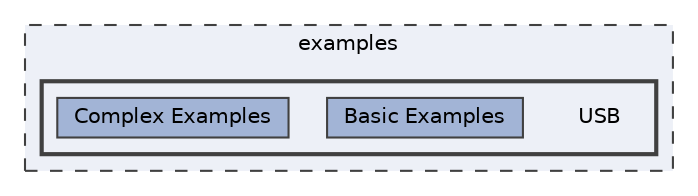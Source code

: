digraph "C:/Users/BIG/Documents/Arduino/Libraries/Bind/examples/USB"
{
 // LATEX_PDF_SIZE
  bgcolor="transparent";
  edge [fontname=Helvetica,fontsize=10,labelfontname=Helvetica,labelfontsize=10];
  node [fontname=Helvetica,fontsize=10,shape=box,height=0.2,width=0.4];
  compound=true
  subgraph clusterdir_d28a4824dc47e487b107a5db32ef43c4 {
    graph [ bgcolor="#edf0f7", pencolor="grey25", label="examples", fontname=Helvetica,fontsize=10 style="filled,dashed", URL="dir_d28a4824dc47e487b107a5db32ef43c4.html",tooltip=""]
  subgraph clusterdir_c19cfb8cc73fdb7b13ffccb7b1f6e276 {
    graph [ bgcolor="#edf0f7", pencolor="grey25", label="", fontname=Helvetica,fontsize=10 style="filled,bold", URL="dir_c19cfb8cc73fdb7b13ffccb7b1f6e276.html",tooltip=""]
    dir_c19cfb8cc73fdb7b13ffccb7b1f6e276 [shape=plaintext, label="USB"];
  dir_da9ecf253ab14f183699fd4f2f7c8787 [label="Basic Examples", fillcolor="#a2b4d6", color="grey25", style="filled", URL="dir_da9ecf253ab14f183699fd4f2f7c8787.html",tooltip=""];
  dir_6d1abbf47e58eb0c6f427223724de7b9 [label="Complex Examples", fillcolor="#a2b4d6", color="grey25", style="filled", URL="dir_6d1abbf47e58eb0c6f427223724de7b9.html",tooltip=""];
  }
  }
}
